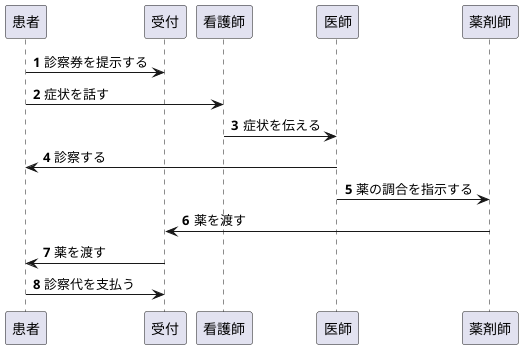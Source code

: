 @startuml sequence
autonumber 
患者 -> 受付 : 診察券を提示する
患者 -> 看護師 : 症状を話す
看護師 -> 医師 : 症状を伝える
患者 <- 医師 : 診察する
医師 -> 薬剤師 : 薬の調合を指示する
受付 <- 薬剤師 : 薬を渡す
患者 <- 受付 : 薬を渡す
患者 -> 受付 : 診察代を支払う
@enduml
